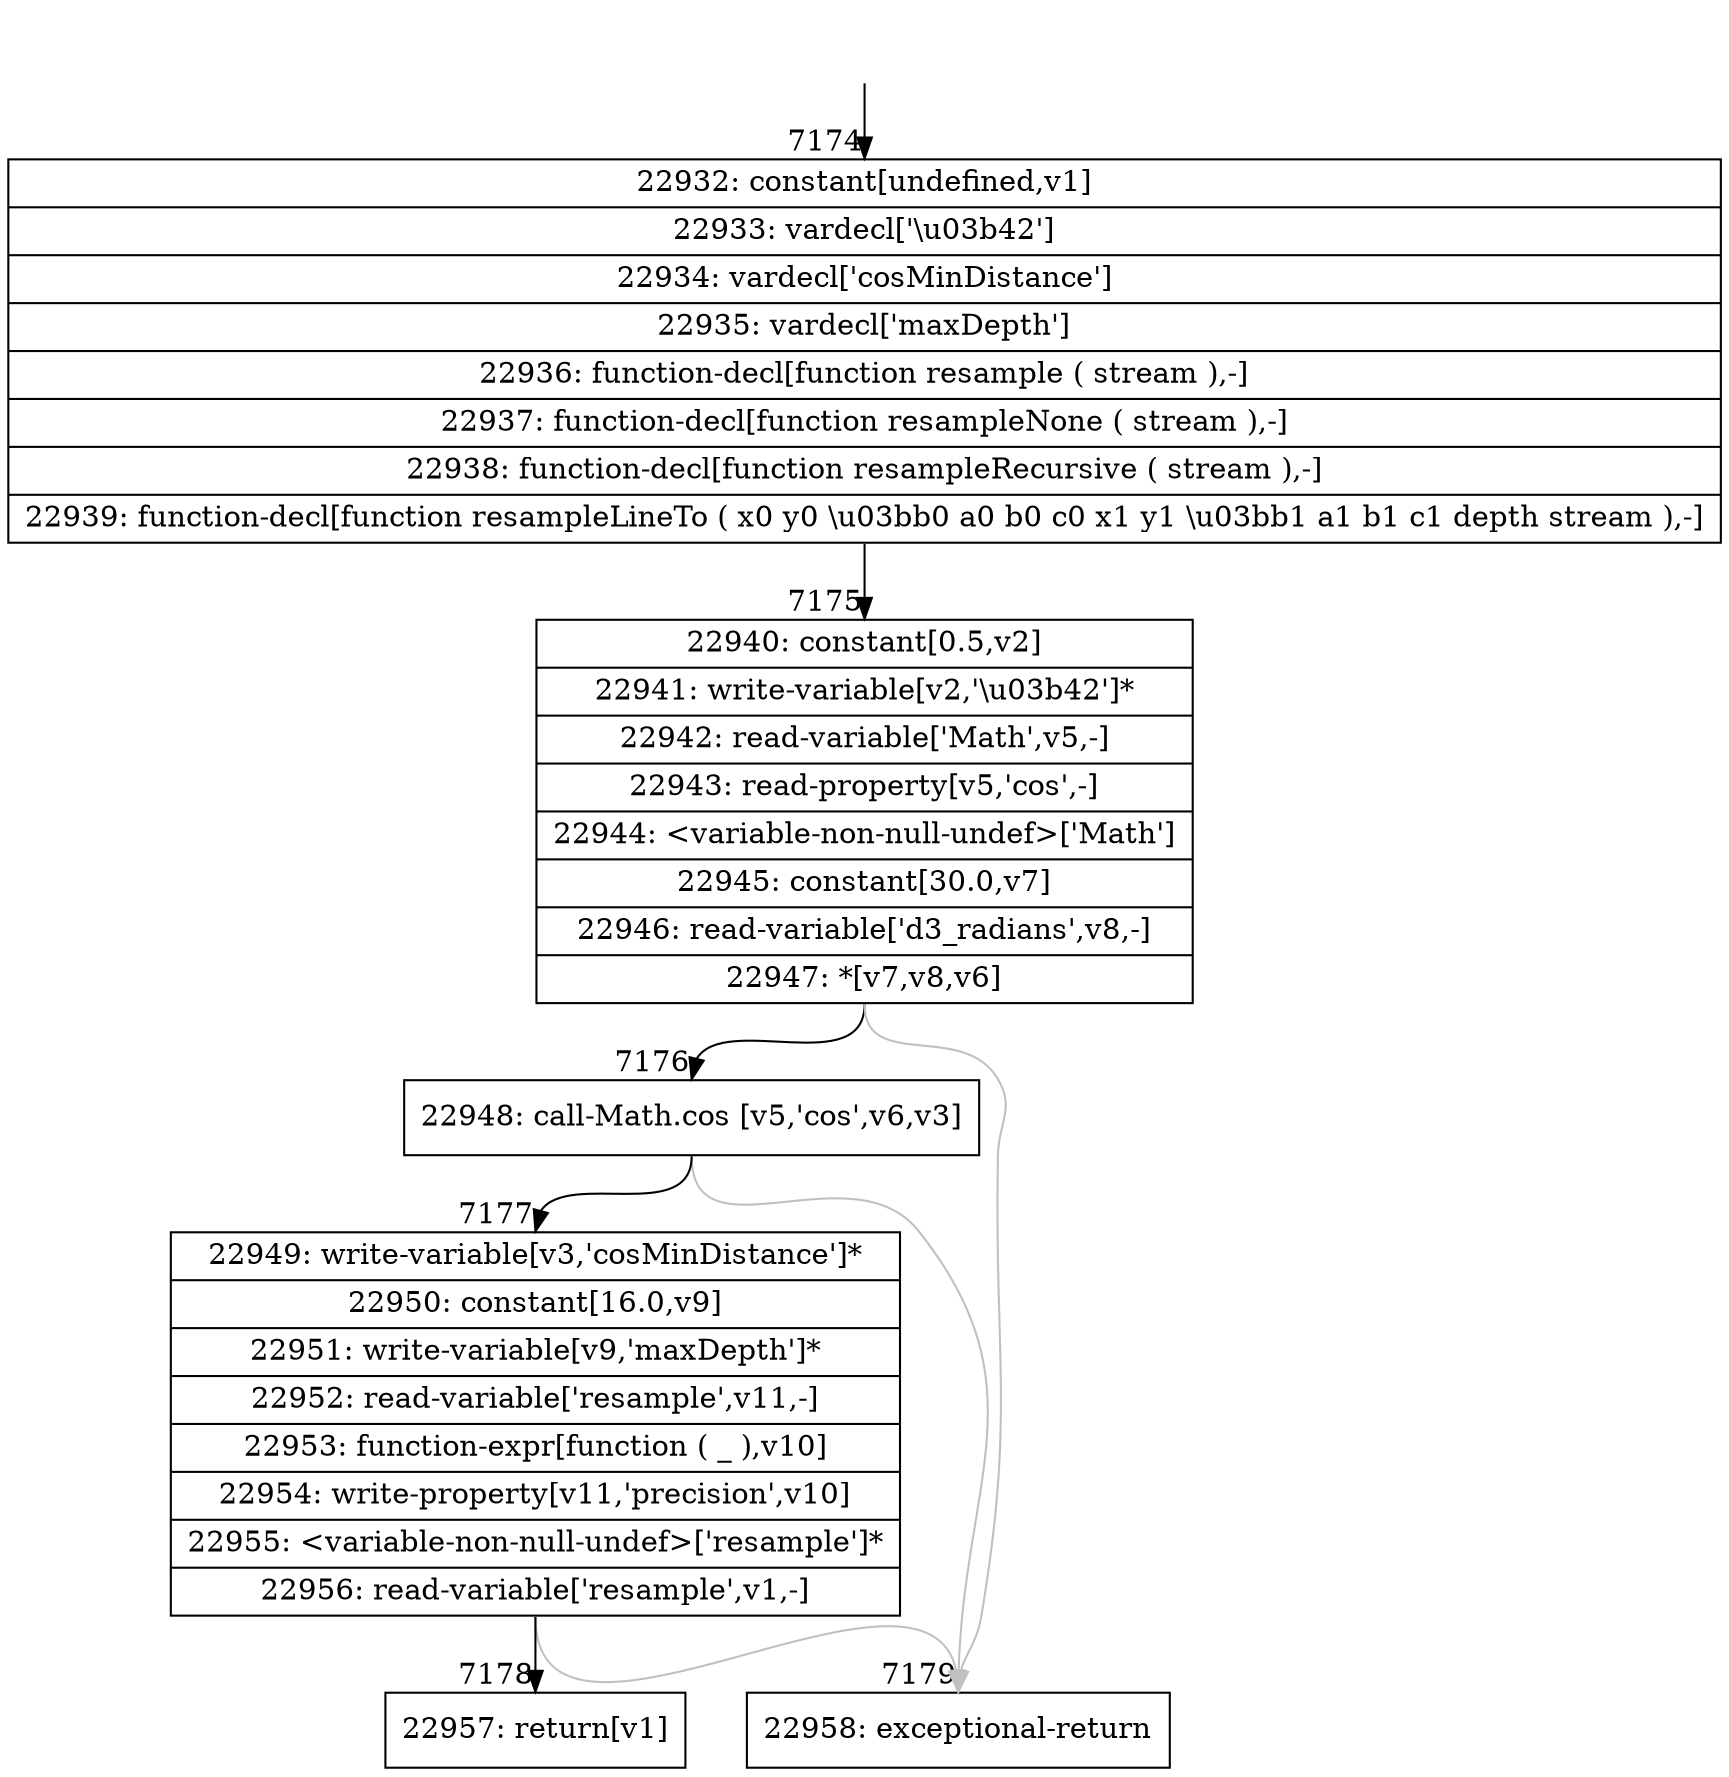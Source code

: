 digraph {
rankdir="TD"
BB_entry648[shape=none,label=""];
BB_entry648 -> BB7174 [tailport=s, headport=n, headlabel="    7174"]
BB7174 [shape=record label="{22932: constant[undefined,v1]|22933: vardecl['\\u03b42']|22934: vardecl['cosMinDistance']|22935: vardecl['maxDepth']|22936: function-decl[function resample ( stream ),-]|22937: function-decl[function resampleNone ( stream ),-]|22938: function-decl[function resampleRecursive ( stream ),-]|22939: function-decl[function resampleLineTo ( x0 y0 \\u03bb0 a0 b0 c0 x1 y1 \\u03bb1 a1 b1 c1 depth stream ),-]}" ] 
BB7174 -> BB7175 [tailport=s, headport=n, headlabel="      7175"]
BB7175 [shape=record label="{22940: constant[0.5,v2]|22941: write-variable[v2,'\\u03b42']*|22942: read-variable['Math',v5,-]|22943: read-property[v5,'cos',-]|22944: \<variable-non-null-undef\>['Math']|22945: constant[30.0,v7]|22946: read-variable['d3_radians',v8,-]|22947: *[v7,v8,v6]}" ] 
BB7175 -> BB7176 [tailport=s, headport=n, headlabel="      7176"]
BB7175 -> BB7179 [tailport=s, headport=n, color=gray, headlabel="      7179"]
BB7176 [shape=record label="{22948: call-Math.cos [v5,'cos',v6,v3]}" ] 
BB7176 -> BB7177 [tailport=s, headport=n, headlabel="      7177"]
BB7176 -> BB7179 [tailport=s, headport=n, color=gray]
BB7177 [shape=record label="{22949: write-variable[v3,'cosMinDistance']*|22950: constant[16.0,v9]|22951: write-variable[v9,'maxDepth']*|22952: read-variable['resample',v11,-]|22953: function-expr[function ( _ ),v10]|22954: write-property[v11,'precision',v10]|22955: \<variable-non-null-undef\>['resample']*|22956: read-variable['resample',v1,-]}" ] 
BB7177 -> BB7178 [tailport=s, headport=n, headlabel="      7178"]
BB7177 -> BB7179 [tailport=s, headport=n, color=gray]
BB7178 [shape=record label="{22957: return[v1]}" ] 
BB7179 [shape=record label="{22958: exceptional-return}" ] 
//#$~ 4190
}
